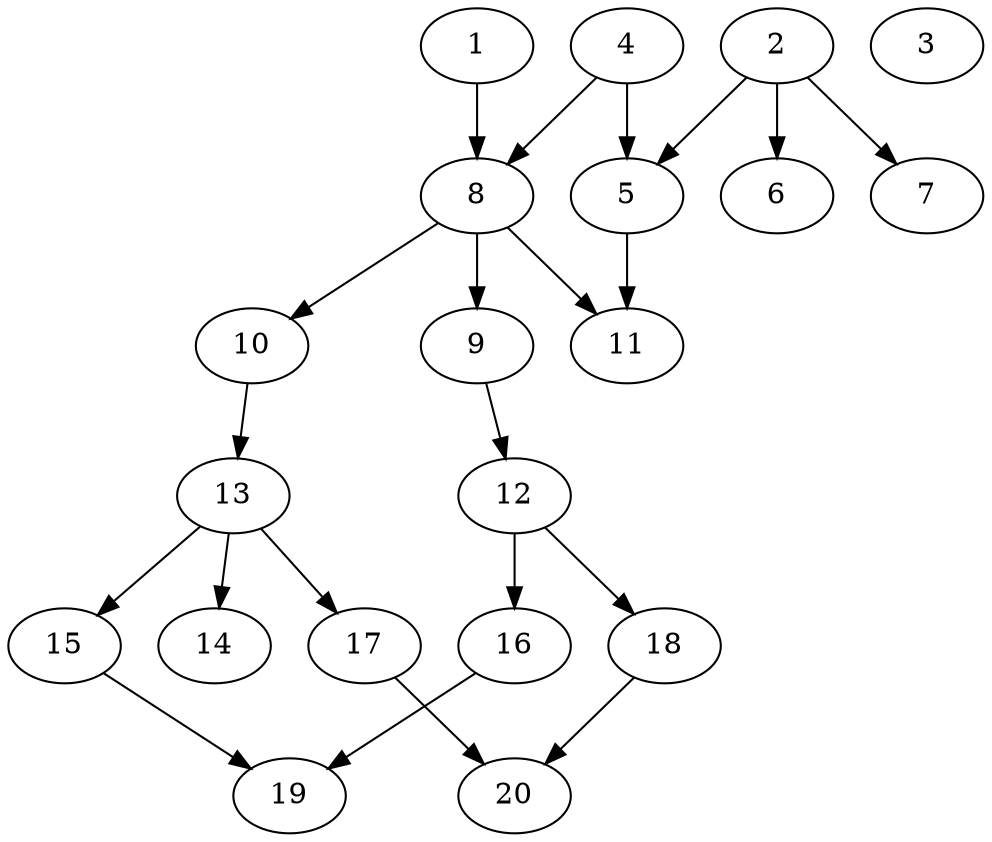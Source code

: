 // DAG automatically generated by daggen at Sat Jul 27 15:37:47 2019
// ./daggen --dot -n 20 --ccr 0.4 --fat 0.5 --regular 0.5 --density 0.4 --mindata 5242880 --maxdata 52428800 
digraph G {
  1 [size="38666240", alpha="0.11", expect_size="15466496"] 
  1 -> 8 [size ="15466496"]
  2 [size="128839680", alpha="0.10", expect_size="51535872"] 
  2 -> 5 [size ="51535872"]
  2 -> 6 [size ="51535872"]
  2 -> 7 [size ="51535872"]
  3 [size="53895680", alpha="0.19", expect_size="21558272"] 
  4 [size="86840320", alpha="0.19", expect_size="34736128"] 
  4 -> 5 [size ="34736128"]
  4 -> 8 [size ="34736128"]
  5 [size="87946240", alpha="0.01", expect_size="35178496"] 
  5 -> 11 [size ="35178496"]
  6 [size="126289920", alpha="0.16", expect_size="50515968"] 
  7 [size="65804800", alpha="0.15", expect_size="26321920"] 
  8 [size="55045120", alpha="0.00", expect_size="22018048"] 
  8 -> 9 [size ="22018048"]
  8 -> 10 [size ="22018048"]
  8 -> 11 [size ="22018048"]
  9 [size="51107840", alpha="0.13", expect_size="20443136"] 
  9 -> 12 [size ="20443136"]
  10 [size="107415040", alpha="0.09", expect_size="42966016"] 
  10 -> 13 [size ="42966016"]
  11 [size="13603840", alpha="0.05", expect_size="5441536"] 
  12 [size="81139200", alpha="0.01", expect_size="32455680"] 
  12 -> 16 [size ="32455680"]
  12 -> 18 [size ="32455680"]
  13 [size="20567040", alpha="0.07", expect_size="8226816"] 
  13 -> 14 [size ="8226816"]
  13 -> 15 [size ="8226816"]
  13 -> 17 [size ="8226816"]
  14 [size="130536960", alpha="0.06", expect_size="52214784"] 
  15 [size="124249600", alpha="0.03", expect_size="49699840"] 
  15 -> 19 [size ="49699840"]
  16 [size="129973760", alpha="0.07", expect_size="51989504"] 
  16 -> 19 [size ="51989504"]
  17 [size="108341760", alpha="0.09", expect_size="43336704"] 
  17 -> 20 [size ="43336704"]
  18 [size="81149440", alpha="0.15", expect_size="32459776"] 
  18 -> 20 [size ="32459776"]
  19 [size="81228800", alpha="0.14", expect_size="32491520"] 
  20 [size="38632960", alpha="0.15", expect_size="15453184"] 
}

